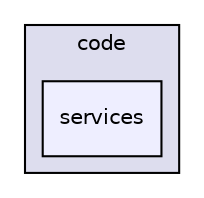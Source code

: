 digraph "/Library/WebServer/sites/crackerjack/soc/htdocs/checkfront/code/services" {
  compound=true
  node [ fontsize="10", fontname="Helvetica"];
  edge [ labelfontsize="10", labelfontname="Helvetica"];
  subgraph clusterdir_050edd66366d13764f98250ef6db77f6 {
    graph [ bgcolor="#ddddee", pencolor="black", label="code" fontname="Helvetica", fontsize="10", URL="dir_050edd66366d13764f98250ef6db77f6.html"]
  dir_a6b4d25a9587fb4ee4b6f6a820e75f50 [shape=box, label="services", style="filled", fillcolor="#eeeeff", pencolor="black", URL="dir_a6b4d25a9587fb4ee4b6f6a820e75f50.html"];
  }
}
